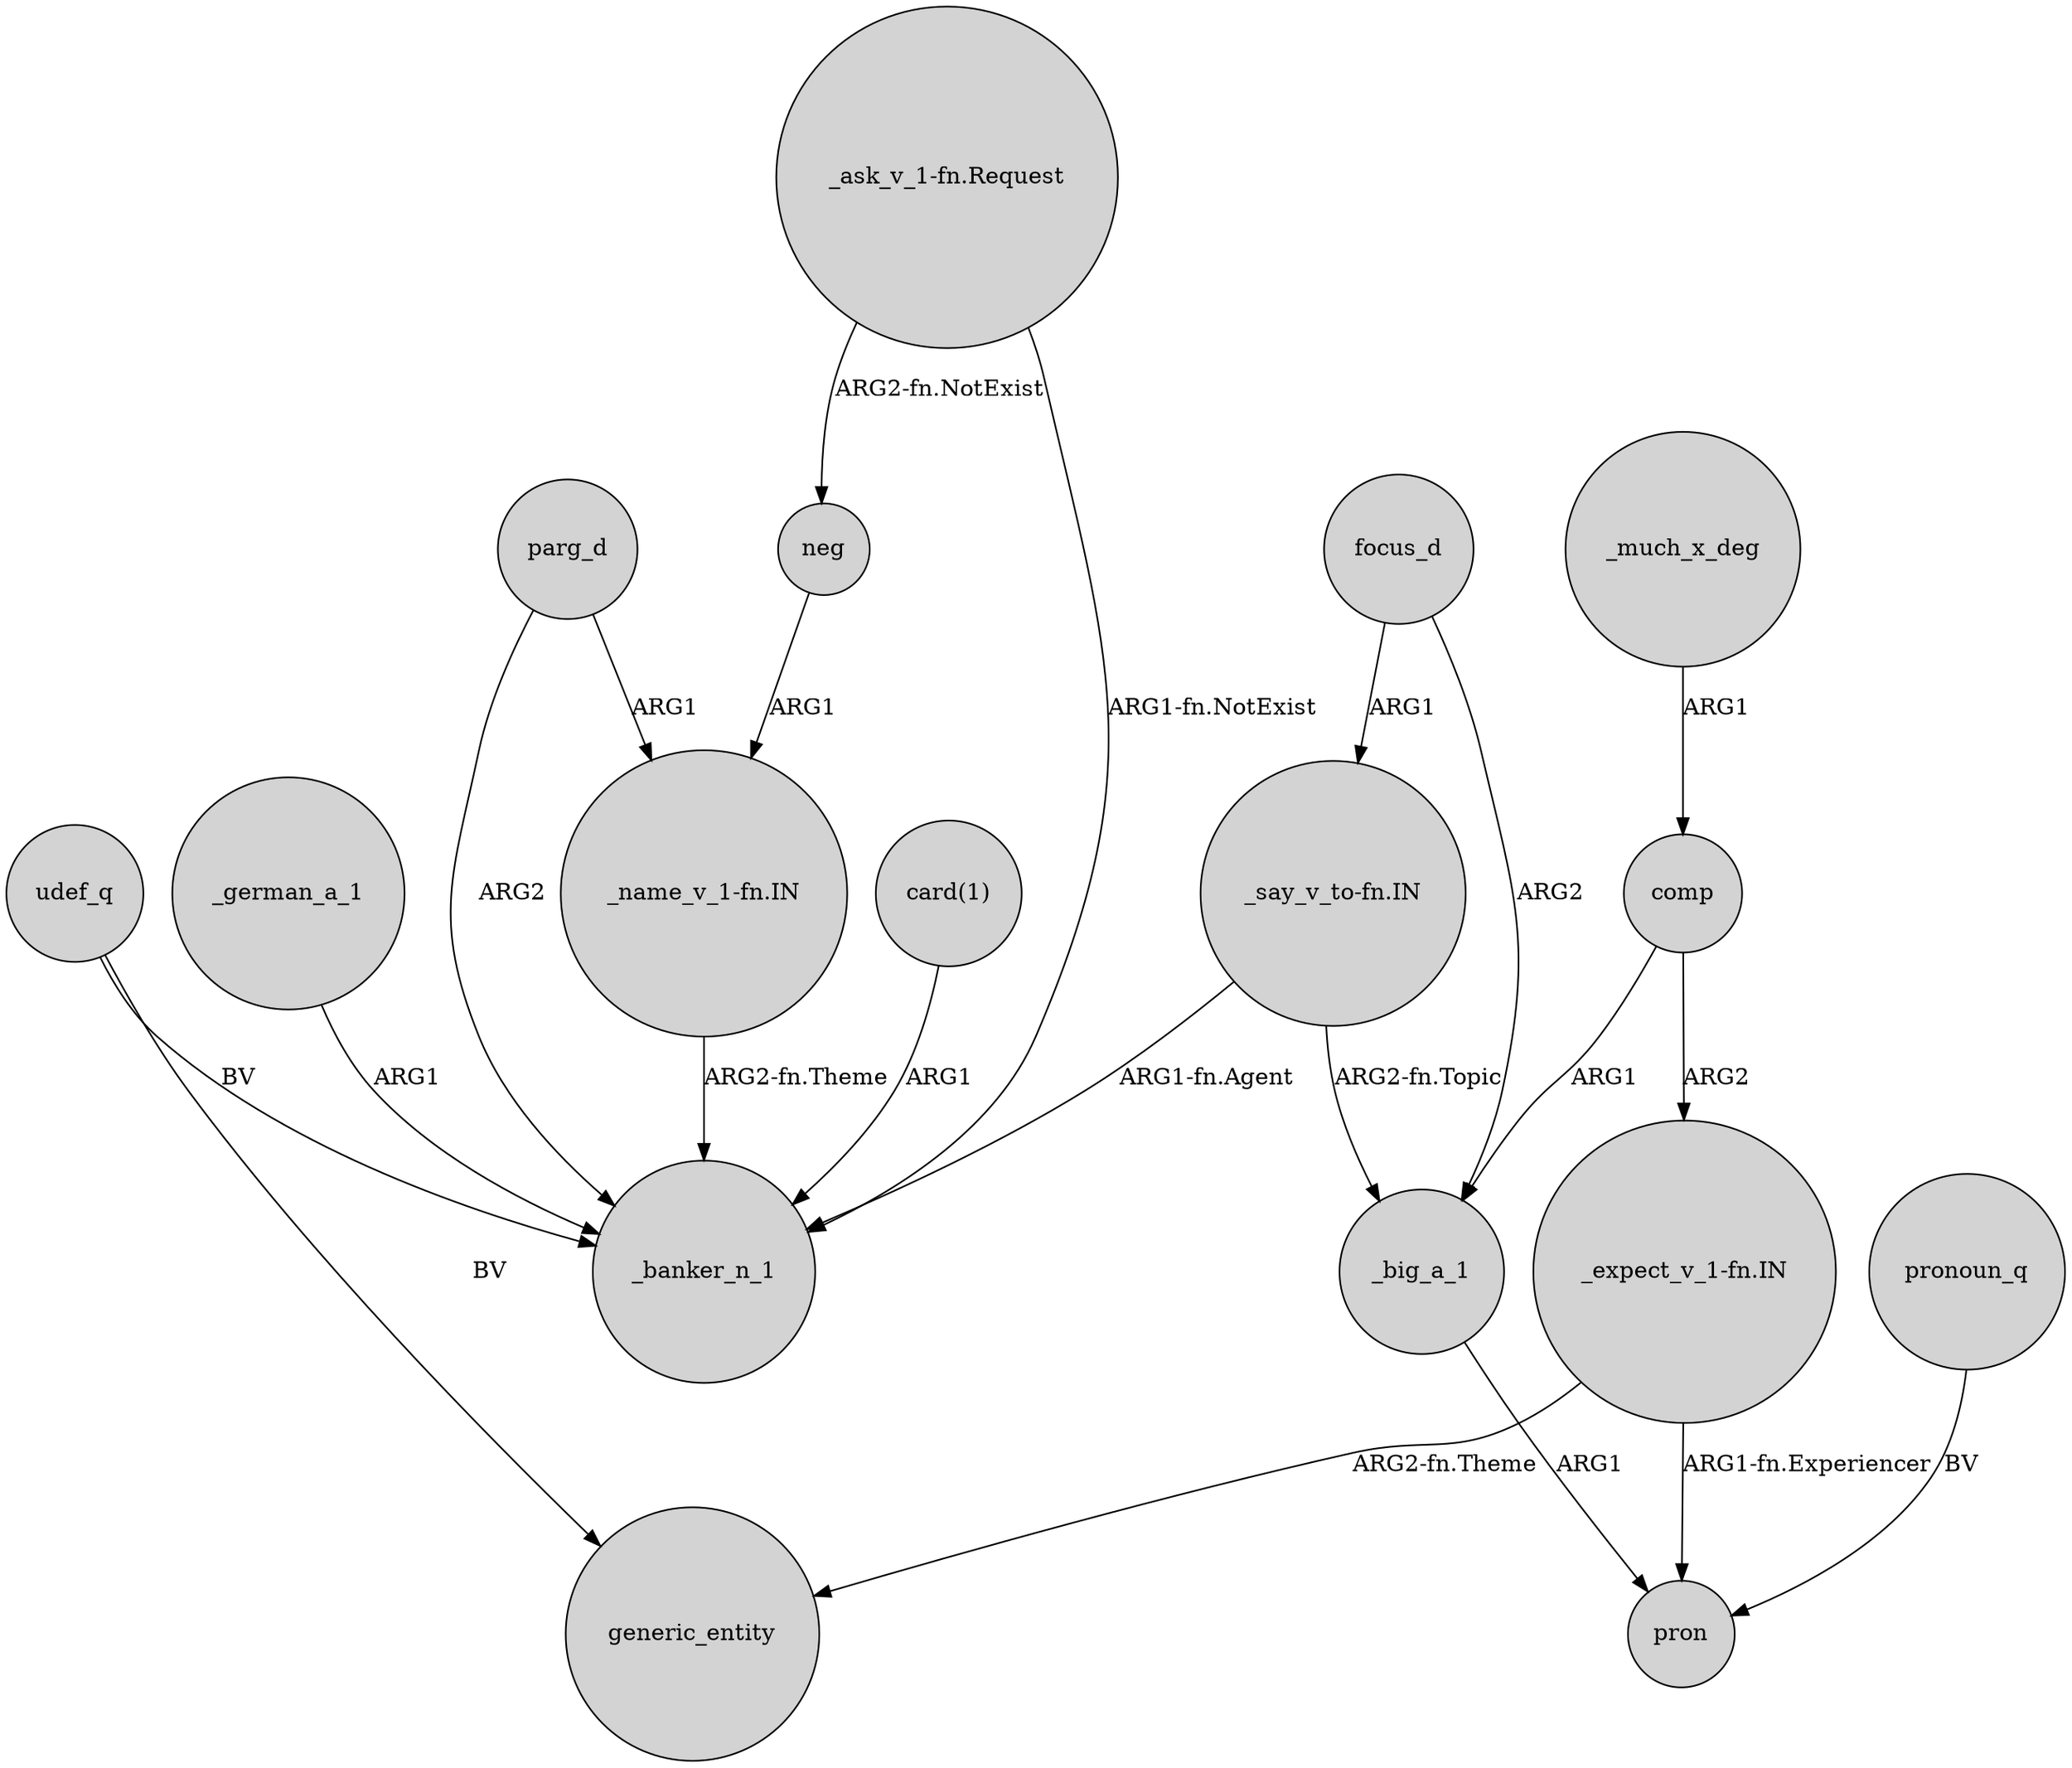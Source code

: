digraph {
	node [shape=circle style=filled]
	"_name_v_1-fn.IN" -> _banker_n_1 [label="ARG2-fn.Theme"]
	comp -> _big_a_1 [label=ARG1]
	udef_q -> generic_entity [label=BV]
	comp -> "_expect_v_1-fn.IN" [label=ARG2]
	_german_a_1 -> _banker_n_1 [label=ARG1]
	"_ask_v_1-fn.Request" -> neg [label="ARG2-fn.NotExist"]
	focus_d -> _big_a_1 [label=ARG2]
	_big_a_1 -> pron [label=ARG1]
	"_say_v_to-fn.IN" -> _big_a_1 [label="ARG2-fn.Topic"]
	pronoun_q -> pron [label=BV]
	"card(1)" -> _banker_n_1 [label=ARG1]
	parg_d -> _banker_n_1 [label=ARG2]
	udef_q -> _banker_n_1 [label=BV]
	"_expect_v_1-fn.IN" -> generic_entity [label="ARG2-fn.Theme"]
	neg -> "_name_v_1-fn.IN" [label=ARG1]
	"_expect_v_1-fn.IN" -> pron [label="ARG1-fn.Experiencer"]
	"_ask_v_1-fn.Request" -> _banker_n_1 [label="ARG1-fn.NotExist"]
	"_say_v_to-fn.IN" -> _banker_n_1 [label="ARG1-fn.Agent"]
	_much_x_deg -> comp [label=ARG1]
	parg_d -> "_name_v_1-fn.IN" [label=ARG1]
	focus_d -> "_say_v_to-fn.IN" [label=ARG1]
}
